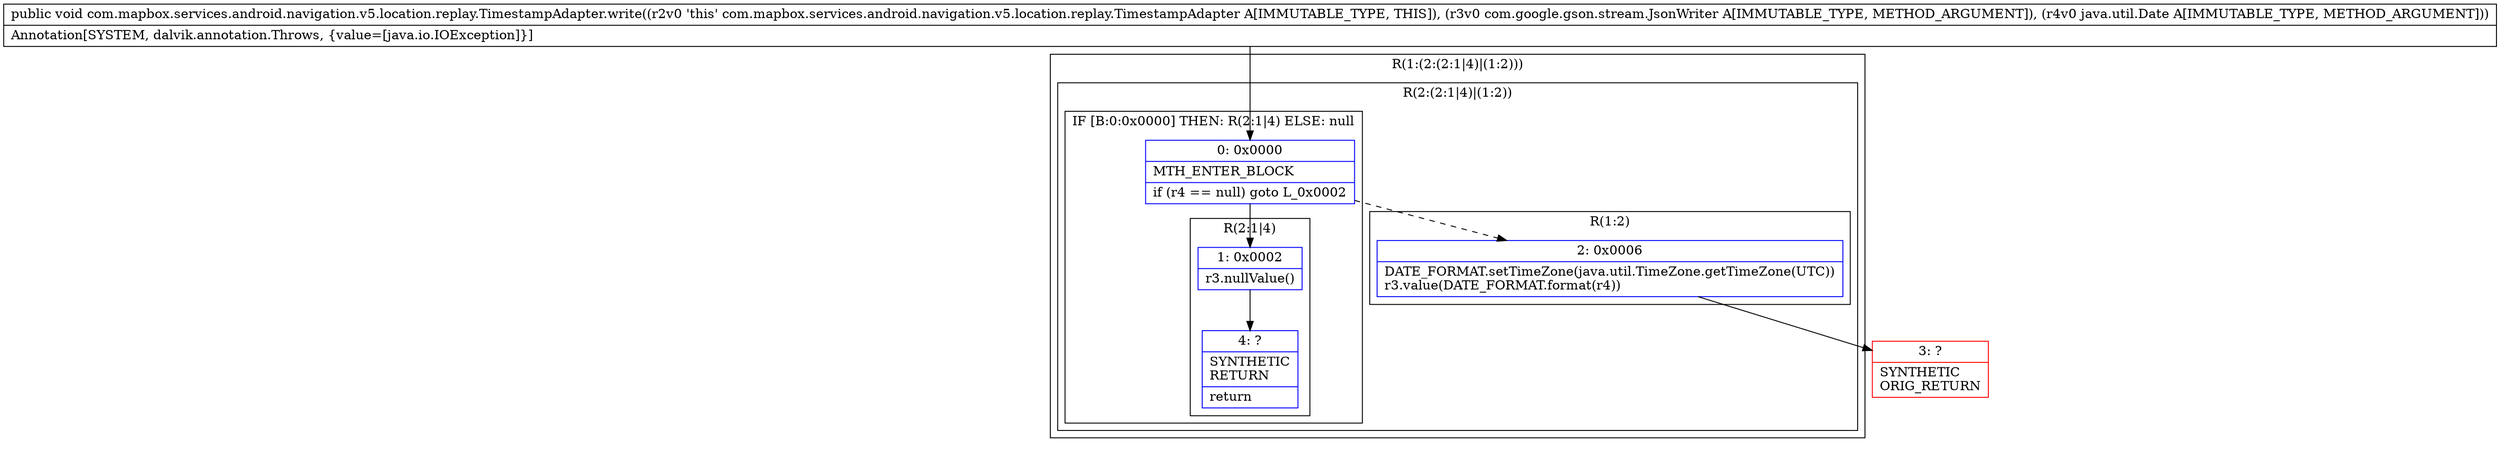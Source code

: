 digraph "CFG forcom.mapbox.services.android.navigation.v5.location.replay.TimestampAdapter.write(Lcom\/google\/gson\/stream\/JsonWriter;Ljava\/util\/Date;)V" {
subgraph cluster_Region_204487436 {
label = "R(1:(2:(2:1|4)|(1:2)))";
node [shape=record,color=blue];
subgraph cluster_Region_547252046 {
label = "R(2:(2:1|4)|(1:2))";
node [shape=record,color=blue];
subgraph cluster_IfRegion_776613443 {
label = "IF [B:0:0x0000] THEN: R(2:1|4) ELSE: null";
node [shape=record,color=blue];
Node_0 [shape=record,label="{0\:\ 0x0000|MTH_ENTER_BLOCK\l|if (r4 == null) goto L_0x0002\l}"];
subgraph cluster_Region_1228717553 {
label = "R(2:1|4)";
node [shape=record,color=blue];
Node_1 [shape=record,label="{1\:\ 0x0002|r3.nullValue()\l}"];
Node_4 [shape=record,label="{4\:\ ?|SYNTHETIC\lRETURN\l|return\l}"];
}
}
subgraph cluster_Region_1155078017 {
label = "R(1:2)";
node [shape=record,color=blue];
Node_2 [shape=record,label="{2\:\ 0x0006|DATE_FORMAT.setTimeZone(java.util.TimeZone.getTimeZone(UTC))\lr3.value(DATE_FORMAT.format(r4))\l}"];
}
}
}
Node_3 [shape=record,color=red,label="{3\:\ ?|SYNTHETIC\lORIG_RETURN\l}"];
MethodNode[shape=record,label="{public void com.mapbox.services.android.navigation.v5.location.replay.TimestampAdapter.write((r2v0 'this' com.mapbox.services.android.navigation.v5.location.replay.TimestampAdapter A[IMMUTABLE_TYPE, THIS]), (r3v0 com.google.gson.stream.JsonWriter A[IMMUTABLE_TYPE, METHOD_ARGUMENT]), (r4v0 java.util.Date A[IMMUTABLE_TYPE, METHOD_ARGUMENT]))  | Annotation[SYSTEM, dalvik.annotation.Throws, \{value=[java.io.IOException]\}]\l}"];
MethodNode -> Node_0;
Node_0 -> Node_1;
Node_0 -> Node_2[style=dashed];
Node_1 -> Node_4;
Node_2 -> Node_3;
}

